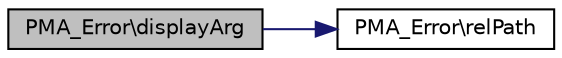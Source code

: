 digraph G
{
  edge [fontname="Helvetica",fontsize="10",labelfontname="Helvetica",labelfontsize="10"];
  node [fontname="Helvetica",fontsize="10",shape=record];
  rankdir="LR";
  Node1 [label="PMA_Error\\displayArg",height=0.2,width=0.4,color="black", fillcolor="grey75", style="filled" fontcolor="black"];
  Node1 -> Node2 [color="midnightblue",fontsize="10",style="solid",fontname="Helvetica"];
  Node2 [label="PMA_Error\\relPath",height=0.2,width=0.4,color="black", fillcolor="white", style="filled",URL="$classPMA__Error.html#a772a7752d93cec8385e0f13af46d376a",tooltip="return short relative path to phpMyAdmin basedir"];
}
